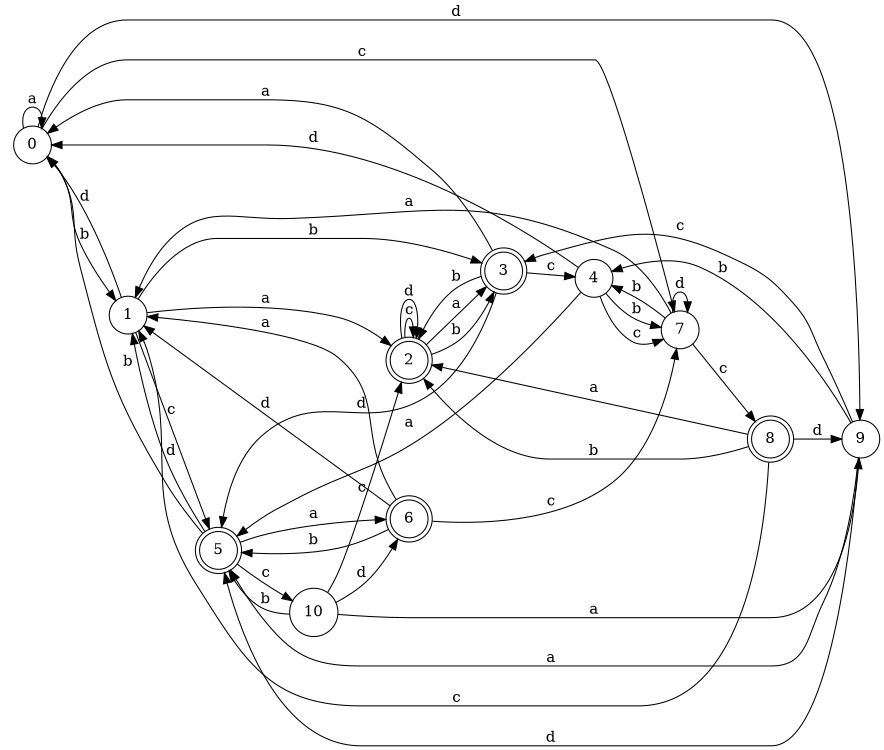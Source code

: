 digraph n9_2 {
__start0 [label="" shape="none"];

rankdir=LR;
size="8,5";

s0 [style="filled", color="black", fillcolor="white" shape="circle", label="0"];
s1 [style="filled", color="black", fillcolor="white" shape="circle", label="1"];
s2 [style="rounded,filled", color="black", fillcolor="white" shape="doublecircle", label="2"];
s3 [style="rounded,filled", color="black", fillcolor="white" shape="doublecircle", label="3"];
s4 [style="filled", color="black", fillcolor="white" shape="circle", label="4"];
s5 [style="rounded,filled", color="black", fillcolor="white" shape="doublecircle", label="5"];
s6 [style="rounded,filled", color="black", fillcolor="white" shape="doublecircle", label="6"];
s7 [style="filled", color="black", fillcolor="white" shape="circle", label="7"];
s8 [style="rounded,filled", color="black", fillcolor="white" shape="doublecircle", label="8"];
s9 [style="filled", color="black", fillcolor="white" shape="circle", label="9"];
s10 [style="filled", color="black", fillcolor="white" shape="circle", label="10"];
s0 -> s0 [label="a"];
s0 -> s1 [label="b"];
s0 -> s7 [label="c"];
s0 -> s9 [label="d"];
s1 -> s2 [label="a"];
s1 -> s3 [label="b"];
s1 -> s5 [label="c"];
s1 -> s0 [label="d"];
s2 -> s3 [label="a"];
s2 -> s3 [label="b"];
s2 -> s2 [label="c"];
s2 -> s2 [label="d"];
s3 -> s0 [label="a"];
s3 -> s2 [label="b"];
s3 -> s4 [label="c"];
s3 -> s5 [label="d"];
s4 -> s5 [label="a"];
s4 -> s7 [label="b"];
s4 -> s7 [label="c"];
s4 -> s0 [label="d"];
s5 -> s6 [label="a"];
s5 -> s0 [label="b"];
s5 -> s10 [label="c"];
s5 -> s1 [label="d"];
s6 -> s1 [label="a"];
s6 -> s5 [label="b"];
s6 -> s7 [label="c"];
s6 -> s1 [label="d"];
s7 -> s1 [label="a"];
s7 -> s4 [label="b"];
s7 -> s8 [label="c"];
s7 -> s7 [label="d"];
s8 -> s2 [label="a"];
s8 -> s2 [label="b"];
s8 -> s1 [label="c"];
s8 -> s9 [label="d"];
s9 -> s5 [label="a"];
s9 -> s4 [label="b"];
s9 -> s3 [label="c"];
s9 -> s5 [label="d"];
s10 -> s9 [label="a"];
s10 -> s5 [label="b"];
s10 -> s2 [label="c"];
s10 -> s6 [label="d"];

}